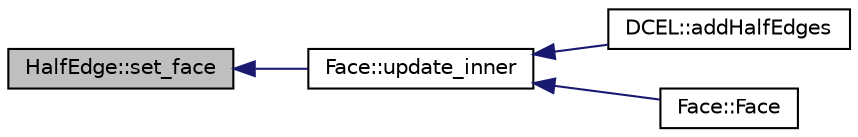 digraph "HalfEdge::set_face"
{
  edge [fontname="Helvetica",fontsize="10",labelfontname="Helvetica",labelfontsize="10"];
  node [fontname="Helvetica",fontsize="10",shape=record];
  rankdir="LR";
  Node15 [label="HalfEdge::set_face",height=0.2,width=0.4,color="black", fillcolor="grey75", style="filled", fontcolor="black"];
  Node15 -> Node16 [dir="back",color="midnightblue",fontsize="10",style="solid",fontname="Helvetica"];
  Node16 [label="Face::update_inner",height=0.2,width=0.4,color="black", fillcolor="white", style="filled",URL="$d5/d2a/class_face.html#a6a9422b85f4851f9da4bc704407728cb"];
  Node16 -> Node17 [dir="back",color="midnightblue",fontsize="10",style="solid",fontname="Helvetica"];
  Node17 [label="DCEL::addHalfEdges",height=0.2,width=0.4,color="black", fillcolor="white", style="filled",URL="$de/d20/class_d_c_e_l.html#afceb4cf14784106f994f1929ce13c0ea"];
  Node16 -> Node18 [dir="back",color="midnightblue",fontsize="10",style="solid",fontname="Helvetica"];
  Node18 [label="Face::Face",height=0.2,width=0.4,color="black", fillcolor="white", style="filled",URL="$d5/d2a/class_face.html#ad198ffc275f2193f09df2ccfba866bac"];
}
